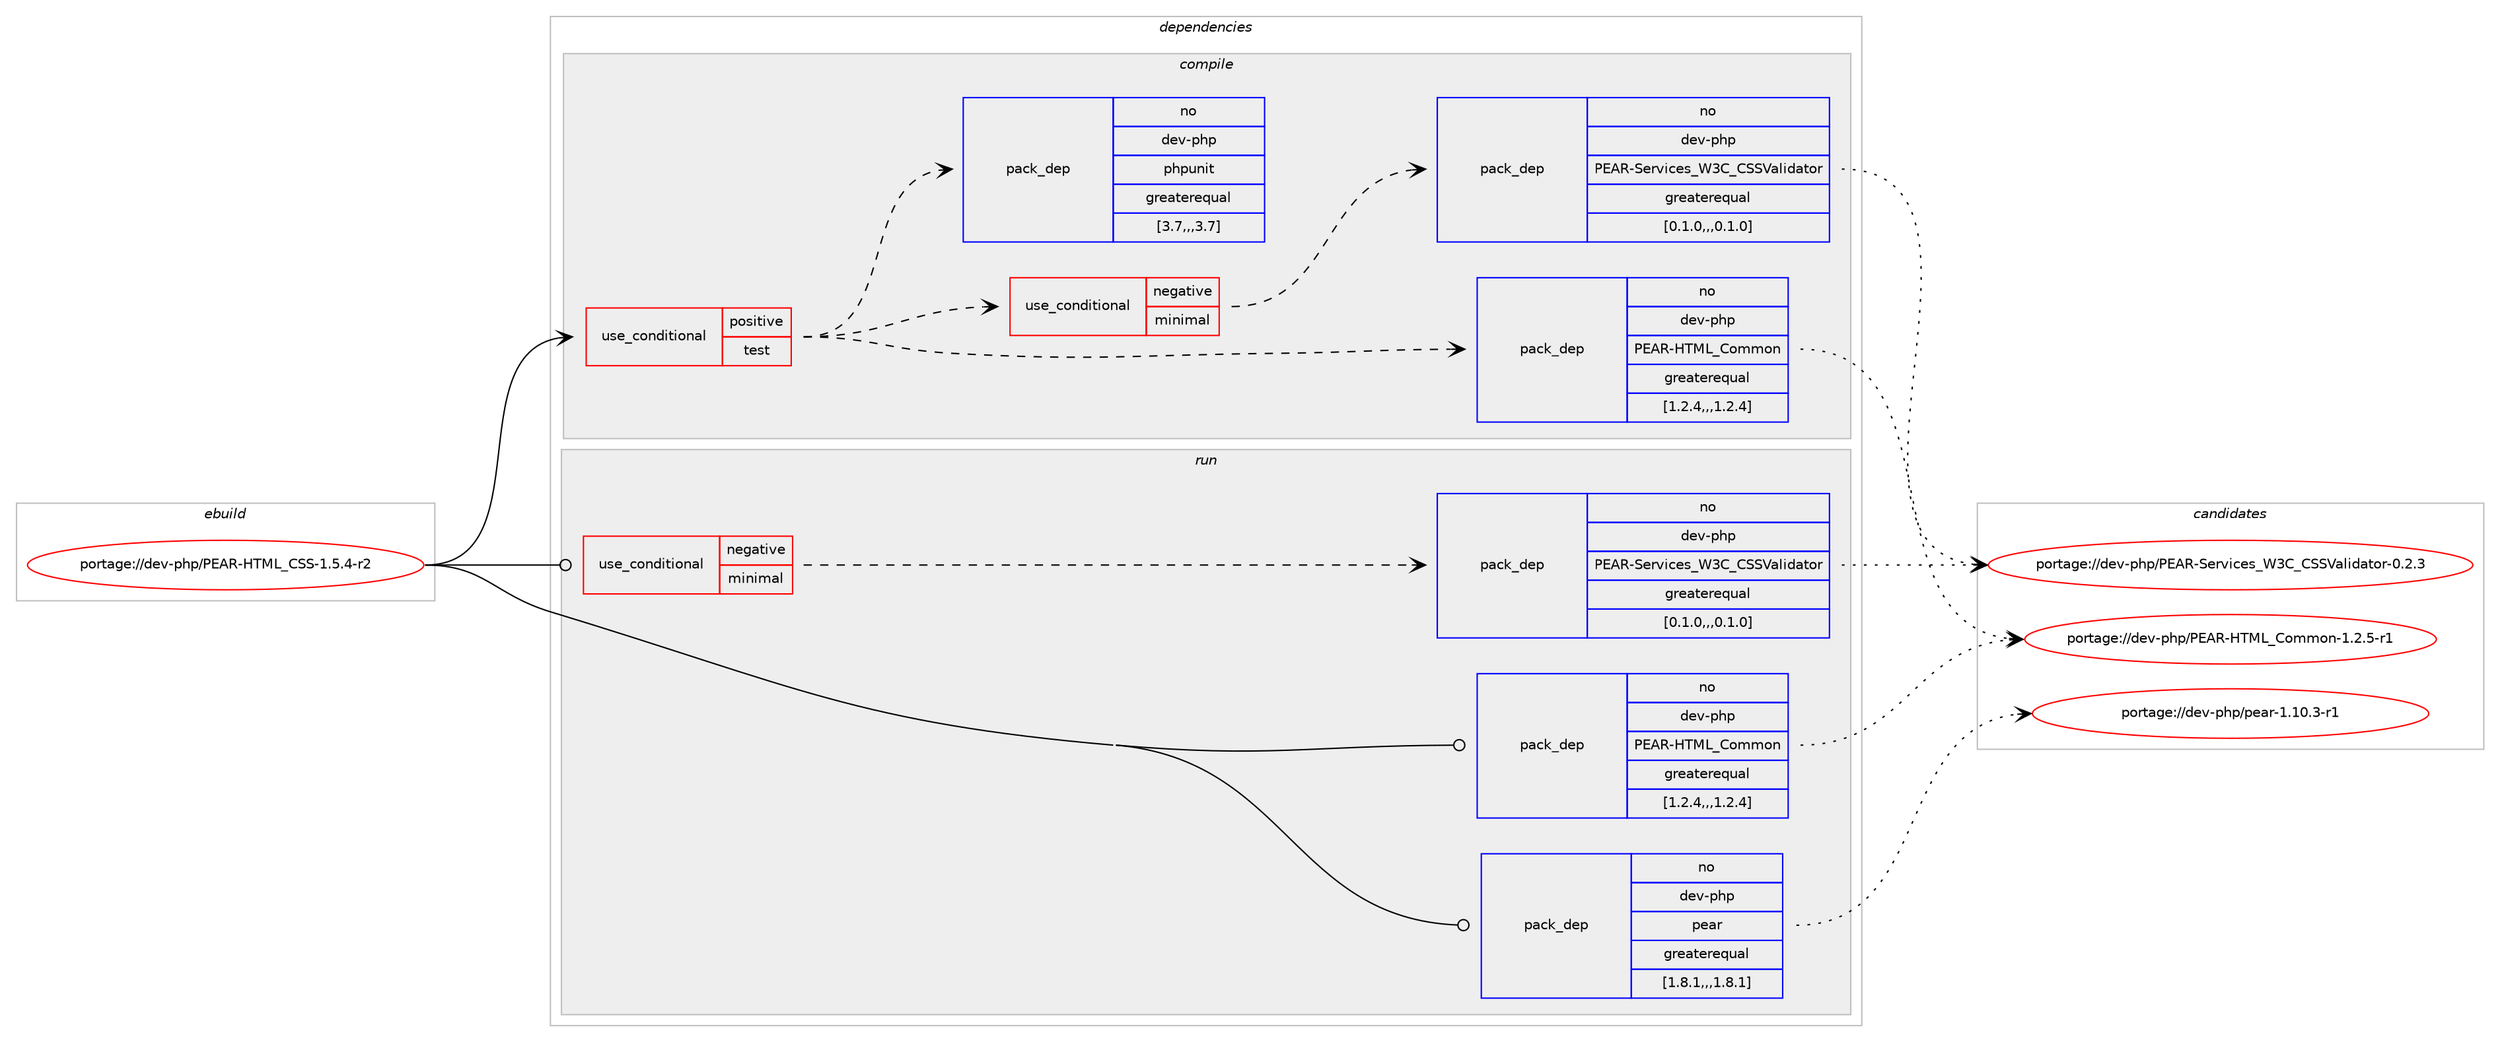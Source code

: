 digraph prolog {

# *************
# Graph options
# *************

newrank=true;
concentrate=true;
compound=true;
graph [rankdir=LR,fontname=Helvetica,fontsize=10,ranksep=1.5];#, ranksep=2.5, nodesep=0.2];
edge  [arrowhead=vee];
node  [fontname=Helvetica,fontsize=10];

# **********
# The ebuild
# **********

subgraph cluster_leftcol {
color=gray;
label=<<i>ebuild</i>>;
id [label="portage://dev-php/PEAR-HTML_CSS-1.5.4-r2", color=red, width=4, href="../dev-php/PEAR-HTML_CSS-1.5.4-r2.svg"];
}

# ****************
# The dependencies
# ****************

subgraph cluster_midcol {
color=gray;
label=<<i>dependencies</i>>;
subgraph cluster_compile {
fillcolor="#eeeeee";
style=filled;
label=<<i>compile</i>>;
subgraph cond29205 {
dependency136264 [label=<<TABLE BORDER="0" CELLBORDER="1" CELLSPACING="0" CELLPADDING="4"><TR><TD ROWSPAN="3" CELLPADDING="10">use_conditional</TD></TR><TR><TD>positive</TD></TR><TR><TD>test</TD></TR></TABLE>>, shape=none, color=red];
subgraph pack105859 {
dependency136265 [label=<<TABLE BORDER="0" CELLBORDER="1" CELLSPACING="0" CELLPADDING="4" WIDTH="220"><TR><TD ROWSPAN="6" CELLPADDING="30">pack_dep</TD></TR><TR><TD WIDTH="110">no</TD></TR><TR><TD>dev-php</TD></TR><TR><TD>PEAR-HTML_Common</TD></TR><TR><TD>greaterequal</TD></TR><TR><TD>[1.2.4,,,1.2.4]</TD></TR></TABLE>>, shape=none, color=blue];
}
dependency136264:e -> dependency136265:w [weight=20,style="dashed",arrowhead="vee"];
subgraph cond29206 {
dependency136266 [label=<<TABLE BORDER="0" CELLBORDER="1" CELLSPACING="0" CELLPADDING="4"><TR><TD ROWSPAN="3" CELLPADDING="10">use_conditional</TD></TR><TR><TD>negative</TD></TR><TR><TD>minimal</TD></TR></TABLE>>, shape=none, color=red];
subgraph pack105860 {
dependency136267 [label=<<TABLE BORDER="0" CELLBORDER="1" CELLSPACING="0" CELLPADDING="4" WIDTH="220"><TR><TD ROWSPAN="6" CELLPADDING="30">pack_dep</TD></TR><TR><TD WIDTH="110">no</TD></TR><TR><TD>dev-php</TD></TR><TR><TD>PEAR-Services_W3C_CSSValidator</TD></TR><TR><TD>greaterequal</TD></TR><TR><TD>[0.1.0,,,0.1.0]</TD></TR></TABLE>>, shape=none, color=blue];
}
dependency136266:e -> dependency136267:w [weight=20,style="dashed",arrowhead="vee"];
}
dependency136264:e -> dependency136266:w [weight=20,style="dashed",arrowhead="vee"];
subgraph pack105861 {
dependency136268 [label=<<TABLE BORDER="0" CELLBORDER="1" CELLSPACING="0" CELLPADDING="4" WIDTH="220"><TR><TD ROWSPAN="6" CELLPADDING="30">pack_dep</TD></TR><TR><TD WIDTH="110">no</TD></TR><TR><TD>dev-php</TD></TR><TR><TD>phpunit</TD></TR><TR><TD>greaterequal</TD></TR><TR><TD>[3.7,,,3.7]</TD></TR></TABLE>>, shape=none, color=blue];
}
dependency136264:e -> dependency136268:w [weight=20,style="dashed",arrowhead="vee"];
}
id:e -> dependency136264:w [weight=20,style="solid",arrowhead="vee"];
}
subgraph cluster_compileandrun {
fillcolor="#eeeeee";
style=filled;
label=<<i>compile and run</i>>;
}
subgraph cluster_run {
fillcolor="#eeeeee";
style=filled;
label=<<i>run</i>>;
subgraph cond29207 {
dependency136269 [label=<<TABLE BORDER="0" CELLBORDER="1" CELLSPACING="0" CELLPADDING="4"><TR><TD ROWSPAN="3" CELLPADDING="10">use_conditional</TD></TR><TR><TD>negative</TD></TR><TR><TD>minimal</TD></TR></TABLE>>, shape=none, color=red];
subgraph pack105862 {
dependency136270 [label=<<TABLE BORDER="0" CELLBORDER="1" CELLSPACING="0" CELLPADDING="4" WIDTH="220"><TR><TD ROWSPAN="6" CELLPADDING="30">pack_dep</TD></TR><TR><TD WIDTH="110">no</TD></TR><TR><TD>dev-php</TD></TR><TR><TD>PEAR-Services_W3C_CSSValidator</TD></TR><TR><TD>greaterequal</TD></TR><TR><TD>[0.1.0,,,0.1.0]</TD></TR></TABLE>>, shape=none, color=blue];
}
dependency136269:e -> dependency136270:w [weight=20,style="dashed",arrowhead="vee"];
}
id:e -> dependency136269:w [weight=20,style="solid",arrowhead="odot"];
subgraph pack105863 {
dependency136271 [label=<<TABLE BORDER="0" CELLBORDER="1" CELLSPACING="0" CELLPADDING="4" WIDTH="220"><TR><TD ROWSPAN="6" CELLPADDING="30">pack_dep</TD></TR><TR><TD WIDTH="110">no</TD></TR><TR><TD>dev-php</TD></TR><TR><TD>PEAR-HTML_Common</TD></TR><TR><TD>greaterequal</TD></TR><TR><TD>[1.2.4,,,1.2.4]</TD></TR></TABLE>>, shape=none, color=blue];
}
id:e -> dependency136271:w [weight=20,style="solid",arrowhead="odot"];
subgraph pack105864 {
dependency136272 [label=<<TABLE BORDER="0" CELLBORDER="1" CELLSPACING="0" CELLPADDING="4" WIDTH="220"><TR><TD ROWSPAN="6" CELLPADDING="30">pack_dep</TD></TR><TR><TD WIDTH="110">no</TD></TR><TR><TD>dev-php</TD></TR><TR><TD>pear</TD></TR><TR><TD>greaterequal</TD></TR><TR><TD>[1.8.1,,,1.8.1]</TD></TR></TABLE>>, shape=none, color=blue];
}
id:e -> dependency136272:w [weight=20,style="solid",arrowhead="odot"];
}
}

# **************
# The candidates
# **************

subgraph cluster_choices {
rank=same;
color=gray;
label=<<i>candidates</i>>;

subgraph choice105859 {
color=black;
nodesep=1;
choice100101118451121041124780696582457284777695671111091091111104549465046534511449 [label="portage://dev-php/PEAR-HTML_Common-1.2.5-r1", color=red, width=4,href="../dev-php/PEAR-HTML_Common-1.2.5-r1.svg"];
dependency136265:e -> choice100101118451121041124780696582457284777695671111091091111104549465046534511449:w [style=dotted,weight="100"];
}
subgraph choice105860 {
color=black;
nodesep=1;
choice1001011184511210411247806965824583101114118105991011159587516795678383869710810510097116111114454846504651 [label="portage://dev-php/PEAR-Services_W3C_CSSValidator-0.2.3", color=red, width=4,href="../dev-php/PEAR-Services_W3C_CSSValidator-0.2.3.svg"];
dependency136267:e -> choice1001011184511210411247806965824583101114118105991011159587516795678383869710810510097116111114454846504651:w [style=dotted,weight="100"];
}
subgraph choice105861 {
color=black;
nodesep=1;
}
subgraph choice105862 {
color=black;
nodesep=1;
choice1001011184511210411247806965824583101114118105991011159587516795678383869710810510097116111114454846504651 [label="portage://dev-php/PEAR-Services_W3C_CSSValidator-0.2.3", color=red, width=4,href="../dev-php/PEAR-Services_W3C_CSSValidator-0.2.3.svg"];
dependency136270:e -> choice1001011184511210411247806965824583101114118105991011159587516795678383869710810510097116111114454846504651:w [style=dotted,weight="100"];
}
subgraph choice105863 {
color=black;
nodesep=1;
choice100101118451121041124780696582457284777695671111091091111104549465046534511449 [label="portage://dev-php/PEAR-HTML_Common-1.2.5-r1", color=red, width=4,href="../dev-php/PEAR-HTML_Common-1.2.5-r1.svg"];
dependency136271:e -> choice100101118451121041124780696582457284777695671111091091111104549465046534511449:w [style=dotted,weight="100"];
}
subgraph choice105864 {
color=black;
nodesep=1;
choice100101118451121041124711210197114454946494846514511449 [label="portage://dev-php/pear-1.10.3-r1", color=red, width=4,href="../dev-php/pear-1.10.3-r1.svg"];
dependency136272:e -> choice100101118451121041124711210197114454946494846514511449:w [style=dotted,weight="100"];
}
}

}
